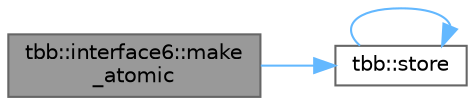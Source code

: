 digraph "tbb::interface6::make_atomic"
{
 // LATEX_PDF_SIZE
  bgcolor="transparent";
  edge [fontname=Helvetica,fontsize=10,labelfontname=Helvetica,labelfontsize=10];
  node [fontname=Helvetica,fontsize=10,shape=box,height=0.2,width=0.4];
  rankdir="LR";
  Node1 [id="Node000001",label="tbb::interface6::make\l_atomic",height=0.2,width=0.4,color="gray40", fillcolor="grey60", style="filled", fontcolor="black",tooltip="Make an atomic for use in an initialization (list), as an alternative to zero-initialization or norma..."];
  Node1 -> Node2 [id="edge1_Node000001_Node000002",color="steelblue1",style="solid",tooltip=" "];
  Node2 [id="Node000002",label="tbb::store",height=0.2,width=0.4,color="grey40", fillcolor="white", style="filled",URL="$namespacetbb.html#a219b97248f55c909aa3d84e43934b105",tooltip=" "];
  Node2 -> Node2 [id="edge2_Node000002_Node000002",color="steelblue1",style="solid",tooltip=" "];
}
